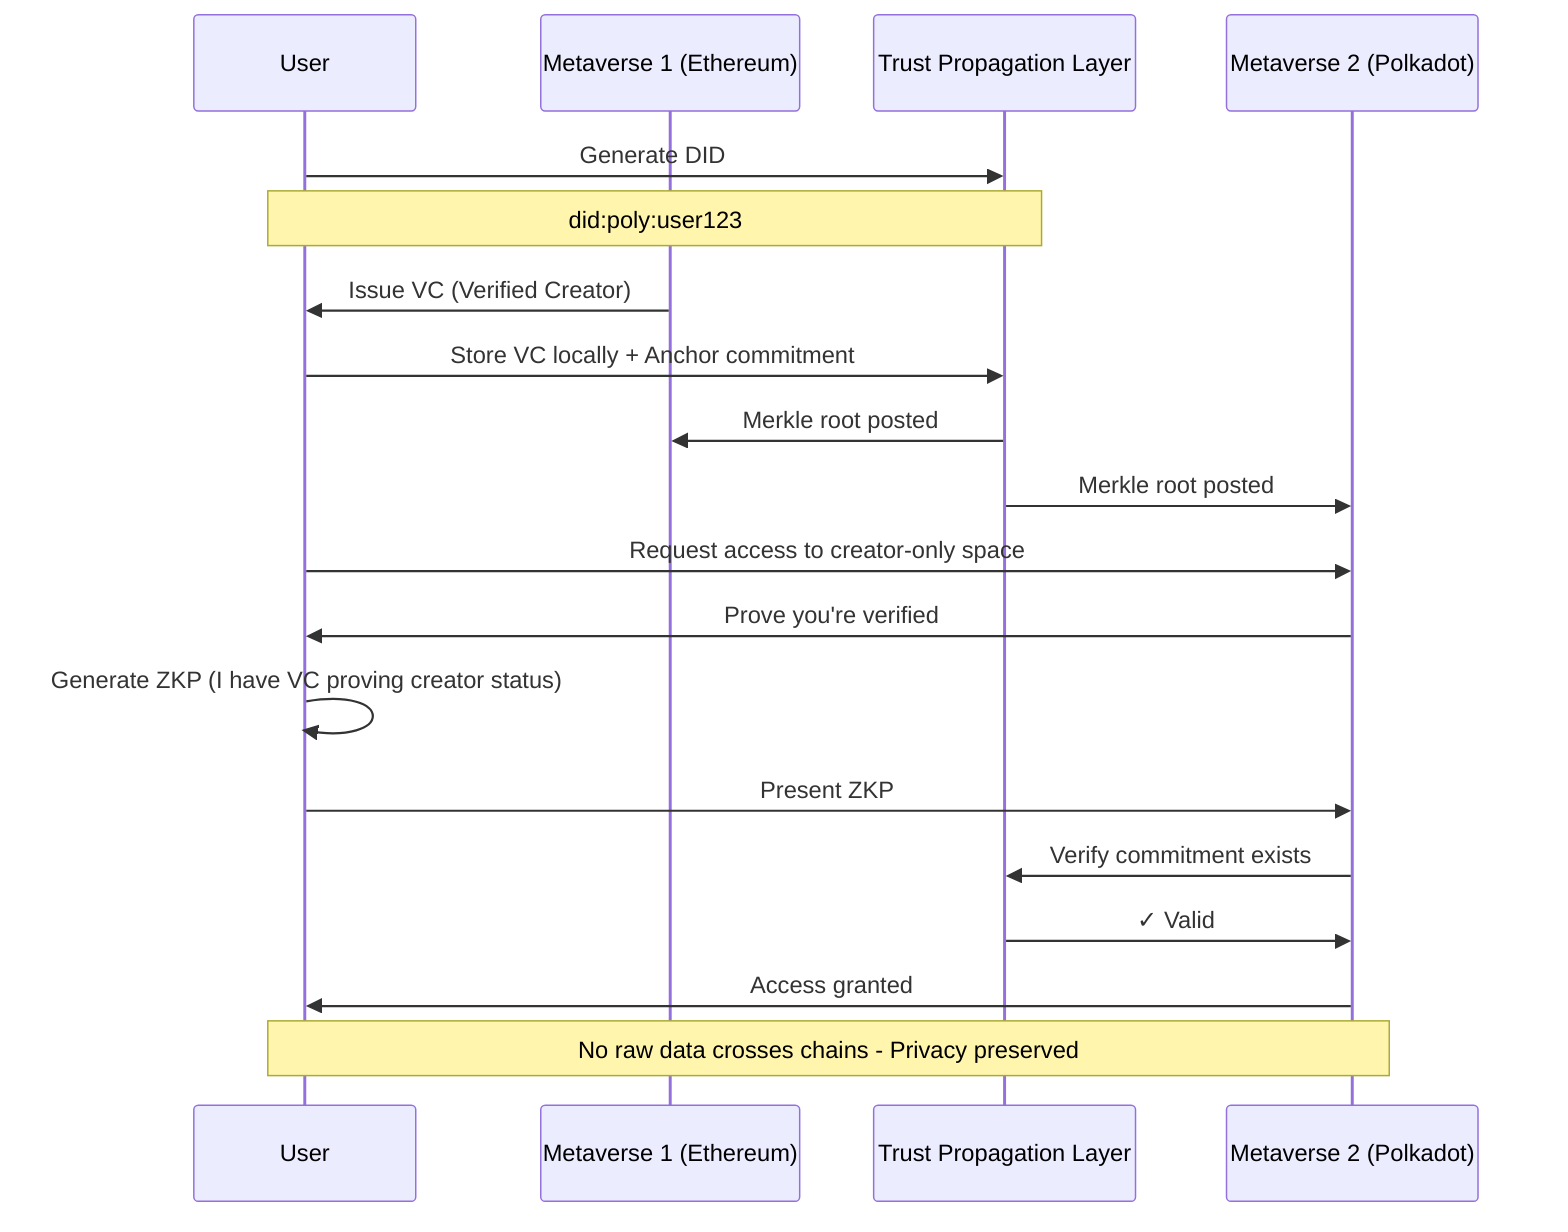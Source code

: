 sequenceDiagram
    participant U as User
    participant M1 as Metaverse 1 (Ethereum)
    participant TPL as Trust Propagation Layer
    participant M2 as Metaverse 2 (Polkadot)

    U->>TPL: Generate DID
    Note over U,TPL: did:poly:user123

    M1->>U: Issue VC (Verified Creator)
    U->>TPL: Store VC locally + Anchor commitment
    TPL->>M1: Merkle root posted
    TPL->>M2: Merkle root posted

    U->>M2: Request access to creator-only space
    M2->>U: Prove you're verified
    U->>U: Generate ZKP (I have VC proving creator status)
    U->>M2: Present ZKP
    M2->>TPL: Verify commitment exists
    TPL->>M2: ✓ Valid
    M2->>U: Access granted

    Note over U,M2: No raw data crosses chains - Privacy preserved